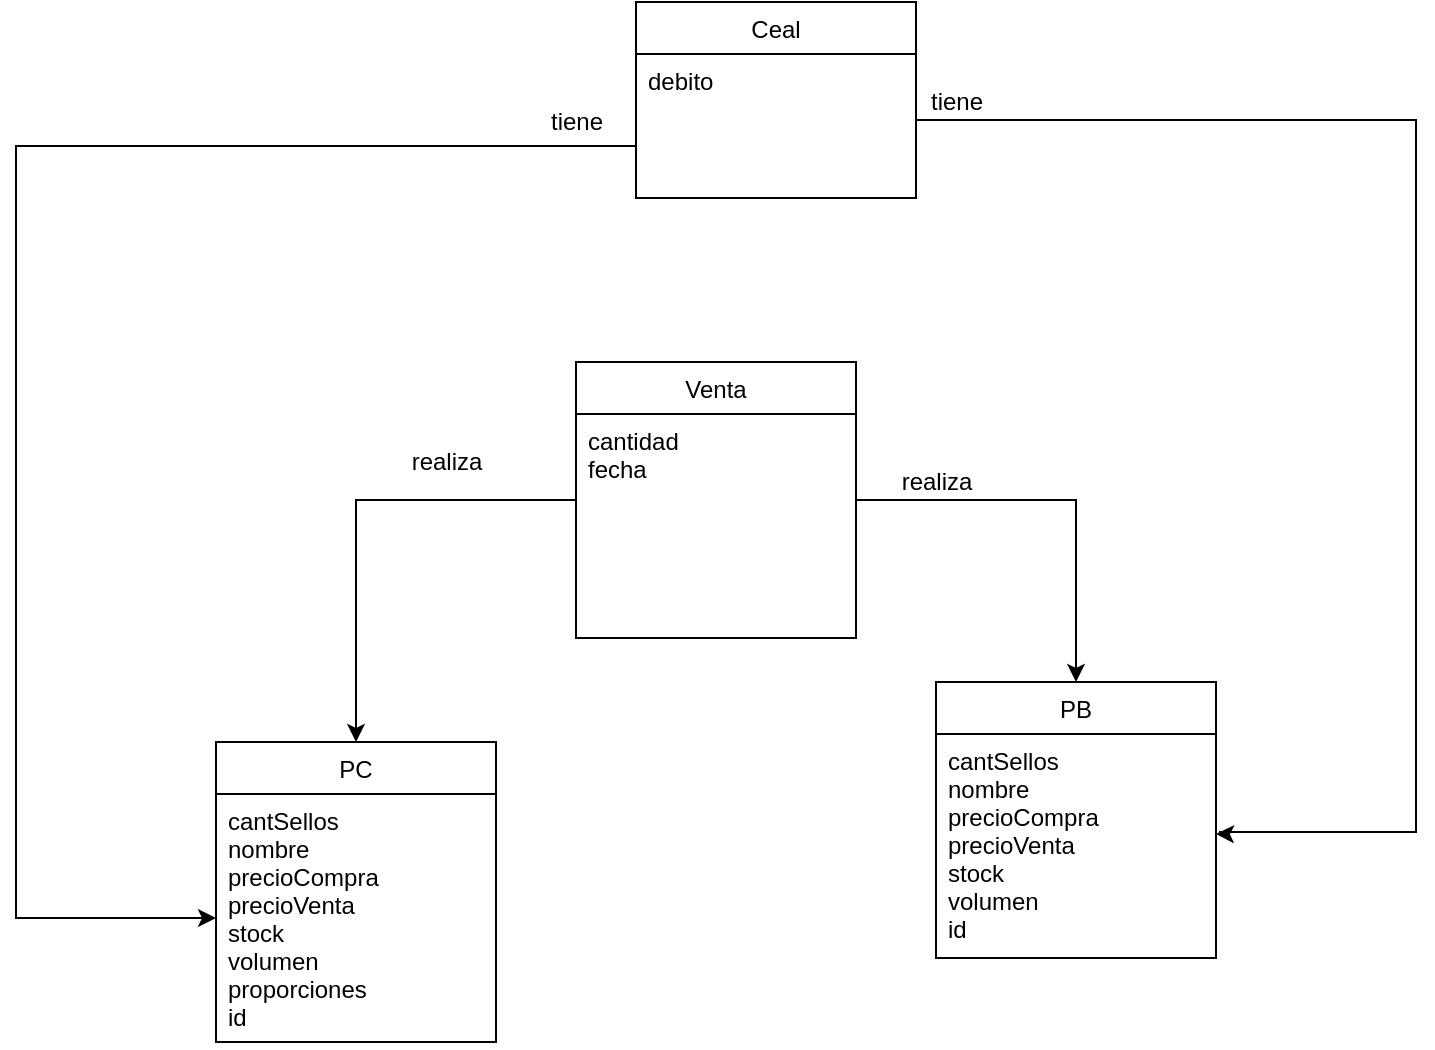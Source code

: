 <mxfile version="17.5.0" type="github">
  <diagram id="2lJbhXjDwRMvB29tp3XN" name="Page-1">
    <mxGraphModel dx="804" dy="802" grid="1" gridSize="10" guides="1" tooltips="1" connect="1" arrows="1" fold="1" page="1" pageScale="1" pageWidth="850" pageHeight="1100" math="0" shadow="0">
      <root>
        <mxCell id="0" />
        <mxCell id="1" parent="0" />
        <mxCell id="YFqficz9cbRMnIRUcbbT-1" value="PC" style="swimlane;fontStyle=0;childLayout=stackLayout;horizontal=1;startSize=26;fillColor=none;horizontalStack=0;resizeParent=1;resizeParentMax=0;resizeLast=0;collapsible=1;marginBottom=0;" parent="1" vertex="1">
          <mxGeometry x="130" y="500" width="140" height="150" as="geometry" />
        </mxCell>
        <mxCell id="YFqficz9cbRMnIRUcbbT-2" value="cantSellos&#xa;nombre&#xa;precioCompra&#xa;precioVenta&#xa;stock&#xa;volumen&#xa;proporciones&#xa;id" style="text;strokeColor=none;fillColor=none;align=left;verticalAlign=top;spacingLeft=4;spacingRight=4;overflow=hidden;rotatable=0;points=[[0,0.5],[1,0.5]];portConstraint=eastwest;" parent="YFqficz9cbRMnIRUcbbT-1" vertex="1">
          <mxGeometry y="26" width="140" height="124" as="geometry" />
        </mxCell>
        <mxCell id="YFqficz9cbRMnIRUcbbT-5" value="PB" style="swimlane;fontStyle=0;childLayout=stackLayout;horizontal=1;startSize=26;fillColor=none;horizontalStack=0;resizeParent=1;resizeParentMax=0;resizeLast=0;collapsible=1;marginBottom=0;" parent="1" vertex="1">
          <mxGeometry x="490" y="470" width="140" height="138" as="geometry" />
        </mxCell>
        <mxCell id="YFqficz9cbRMnIRUcbbT-6" value="cantSellos&#xa;nombre&#xa;precioCompra&#xa;precioVenta&#xa;stock&#xa;volumen&#xa;id" style="text;strokeColor=none;fillColor=none;align=left;verticalAlign=top;spacingLeft=4;spacingRight=4;overflow=hidden;rotatable=0;points=[[0,0.5],[1,0.5]];portConstraint=eastwest;" parent="YFqficz9cbRMnIRUcbbT-5" vertex="1">
          <mxGeometry y="26" width="140" height="112" as="geometry" />
        </mxCell>
        <mxCell id="fExh3g-K08b77jAoxeau-10" style="edgeStyle=orthogonalEdgeStyle;rounded=0;orthogonalLoop=1;jettySize=auto;html=1;entryX=0.5;entryY=0;entryDx=0;entryDy=0;" edge="1" parent="1" source="poQ1B_U8iS7Yu_5kHba--1" target="YFqficz9cbRMnIRUcbbT-1">
          <mxGeometry relative="1" as="geometry" />
        </mxCell>
        <mxCell id="fExh3g-K08b77jAoxeau-13" style="edgeStyle=orthogonalEdgeStyle;rounded=0;orthogonalLoop=1;jettySize=auto;html=1;" edge="1" parent="1" source="poQ1B_U8iS7Yu_5kHba--1" target="YFqficz9cbRMnIRUcbbT-5">
          <mxGeometry relative="1" as="geometry" />
        </mxCell>
        <mxCell id="poQ1B_U8iS7Yu_5kHba--1" value="Venta" style="swimlane;fontStyle=0;childLayout=stackLayout;horizontal=1;startSize=26;fillColor=none;horizontalStack=0;resizeParent=1;resizeParentMax=0;resizeLast=0;collapsible=1;marginBottom=0;" parent="1" vertex="1">
          <mxGeometry x="310" y="310" width="140" height="138" as="geometry" />
        </mxCell>
        <mxCell id="poQ1B_U8iS7Yu_5kHba--2" value="cantidad&#xa;fecha" style="text;strokeColor=none;fillColor=none;align=left;verticalAlign=top;spacingLeft=4;spacingRight=4;overflow=hidden;rotatable=0;points=[[0,0.5],[1,0.5]];portConstraint=eastwest;" parent="poQ1B_U8iS7Yu_5kHba--1" vertex="1">
          <mxGeometry y="26" width="140" height="112" as="geometry" />
        </mxCell>
        <mxCell id="fExh3g-K08b77jAoxeau-14" style="edgeStyle=orthogonalEdgeStyle;rounded=0;orthogonalLoop=1;jettySize=auto;html=1;entryX=1;entryY=0.446;entryDx=0;entryDy=0;entryPerimeter=0;" edge="1" parent="1" source="poQ1B_U8iS7Yu_5kHba--5" target="YFqficz9cbRMnIRUcbbT-6">
          <mxGeometry relative="1" as="geometry">
            <mxPoint x="630" y="560" as="targetPoint" />
            <Array as="points">
              <mxPoint x="730" y="189" />
              <mxPoint x="730" y="545" />
              <mxPoint x="632" y="545" />
              <mxPoint x="632" y="546" />
            </Array>
          </mxGeometry>
        </mxCell>
        <mxCell id="poQ1B_U8iS7Yu_5kHba--5" value="Ceal" style="swimlane;fontStyle=0;childLayout=stackLayout;horizontal=1;startSize=26;fillColor=none;horizontalStack=0;resizeParent=1;resizeParentMax=0;resizeLast=0;collapsible=1;marginBottom=0;" parent="1" vertex="1">
          <mxGeometry x="340" y="130" width="140" height="98" as="geometry" />
        </mxCell>
        <mxCell id="poQ1B_U8iS7Yu_5kHba--6" value="debito" style="text;strokeColor=none;fillColor=none;align=left;verticalAlign=top;spacingLeft=4;spacingRight=4;overflow=hidden;rotatable=0;points=[[0,0.5],[1,0.5]];portConstraint=eastwest;" parent="poQ1B_U8iS7Yu_5kHba--5" vertex="1">
          <mxGeometry y="26" width="140" height="72" as="geometry" />
        </mxCell>
        <mxCell id="fExh3g-K08b77jAoxeau-15" style="edgeStyle=orthogonalEdgeStyle;rounded=0;orthogonalLoop=1;jettySize=auto;html=1;entryX=0;entryY=0.5;entryDx=0;entryDy=0;" edge="1" parent="1" source="poQ1B_U8iS7Yu_5kHba--6" target="YFqficz9cbRMnIRUcbbT-2">
          <mxGeometry relative="1" as="geometry">
            <mxPoint x="30" y="600" as="targetPoint" />
            <Array as="points">
              <mxPoint x="30" y="202" />
              <mxPoint x="30" y="588" />
            </Array>
          </mxGeometry>
        </mxCell>
        <mxCell id="fExh3g-K08b77jAoxeau-16" value="realiza" style="text;html=1;align=center;verticalAlign=middle;resizable=0;points=[];autosize=1;strokeColor=none;fillColor=none;" vertex="1" parent="1">
          <mxGeometry x="220" y="350" width="50" height="20" as="geometry" />
        </mxCell>
        <mxCell id="fExh3g-K08b77jAoxeau-17" value="realiza" style="text;html=1;align=center;verticalAlign=middle;resizable=0;points=[];autosize=1;strokeColor=none;fillColor=none;" vertex="1" parent="1">
          <mxGeometry x="465" y="360" width="50" height="20" as="geometry" />
        </mxCell>
        <mxCell id="fExh3g-K08b77jAoxeau-18" value="tiene" style="text;html=1;align=center;verticalAlign=middle;resizable=0;points=[];autosize=1;strokeColor=none;fillColor=none;" vertex="1" parent="1">
          <mxGeometry x="480" y="170" width="40" height="20" as="geometry" />
        </mxCell>
        <mxCell id="fExh3g-K08b77jAoxeau-19" value="tiene" style="text;html=1;align=center;verticalAlign=middle;resizable=0;points=[];autosize=1;strokeColor=none;fillColor=none;" vertex="1" parent="1">
          <mxGeometry x="290" y="180" width="40" height="20" as="geometry" />
        </mxCell>
      </root>
    </mxGraphModel>
  </diagram>
</mxfile>
